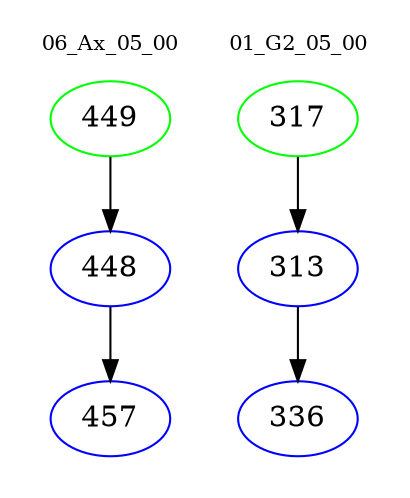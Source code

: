digraph{
subgraph cluster_0 {
color = white
label = "06_Ax_05_00";
fontsize=10;
T0_449 [label="449", color="green"]
T0_449 -> T0_448 [color="black"]
T0_448 [label="448", color="blue"]
T0_448 -> T0_457 [color="black"]
T0_457 [label="457", color="blue"]
}
subgraph cluster_1 {
color = white
label = "01_G2_05_00";
fontsize=10;
T1_317 [label="317", color="green"]
T1_317 -> T1_313 [color="black"]
T1_313 [label="313", color="blue"]
T1_313 -> T1_336 [color="black"]
T1_336 [label="336", color="blue"]
}
}
